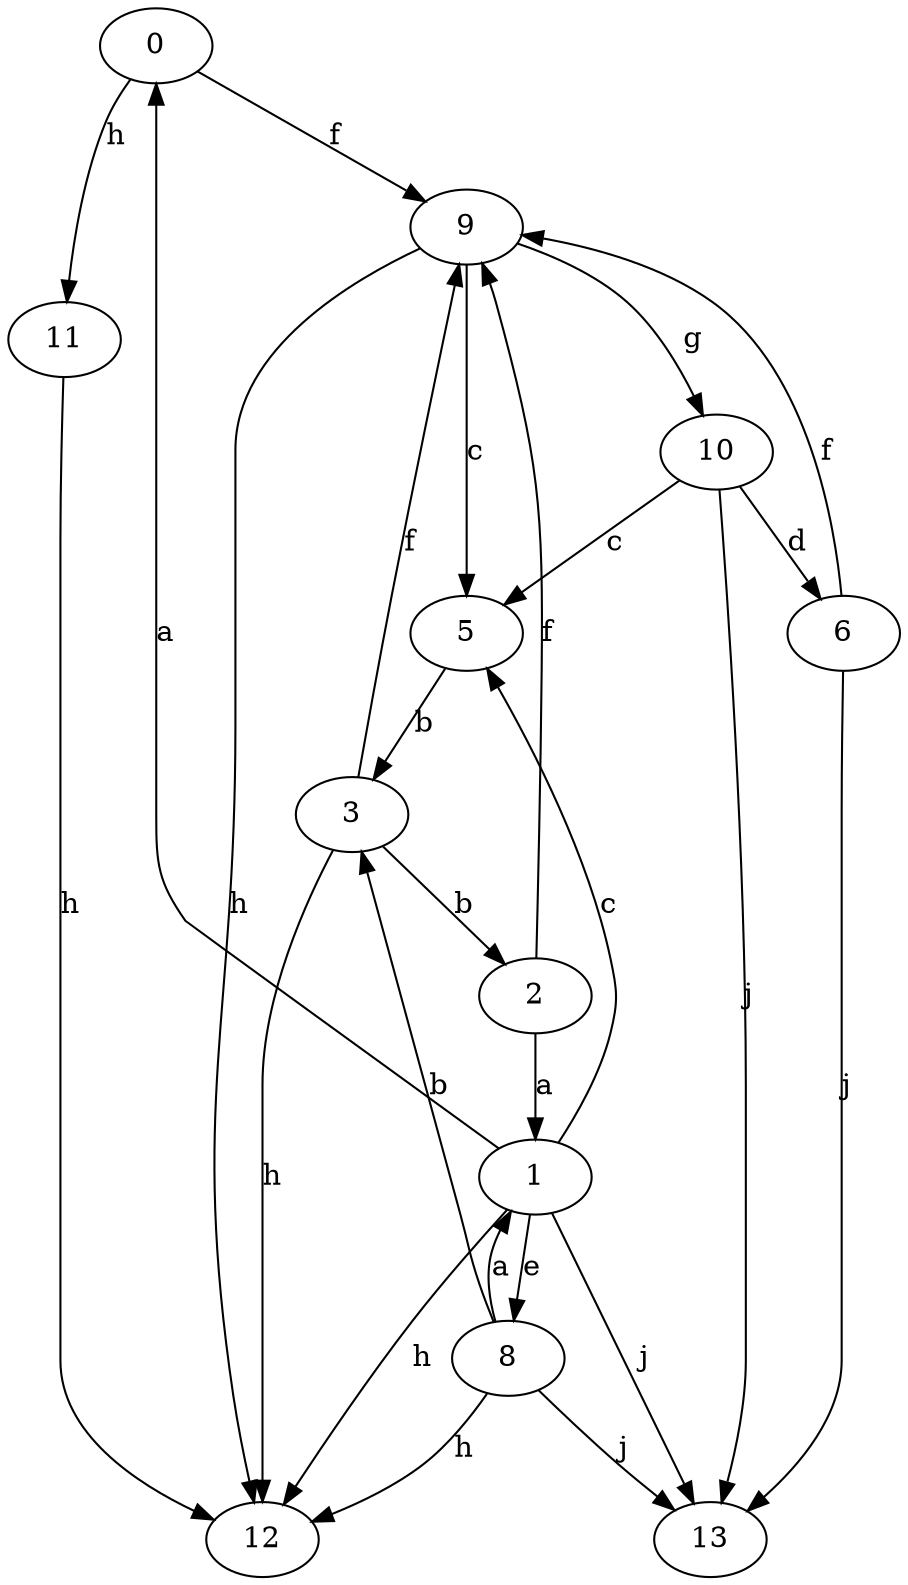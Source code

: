 strict digraph  {
0;
1;
2;
3;
5;
6;
8;
9;
10;
11;
12;
13;
0 -> 9  [label=f];
0 -> 11  [label=h];
1 -> 0  [label=a];
1 -> 5  [label=c];
1 -> 8  [label=e];
1 -> 12  [label=h];
1 -> 13  [label=j];
2 -> 1  [label=a];
2 -> 9  [label=f];
3 -> 2  [label=b];
3 -> 9  [label=f];
3 -> 12  [label=h];
5 -> 3  [label=b];
6 -> 9  [label=f];
6 -> 13  [label=j];
8 -> 1  [label=a];
8 -> 3  [label=b];
8 -> 12  [label=h];
8 -> 13  [label=j];
9 -> 5  [label=c];
9 -> 10  [label=g];
9 -> 12  [label=h];
10 -> 5  [label=c];
10 -> 6  [label=d];
10 -> 13  [label=j];
11 -> 12  [label=h];
}

